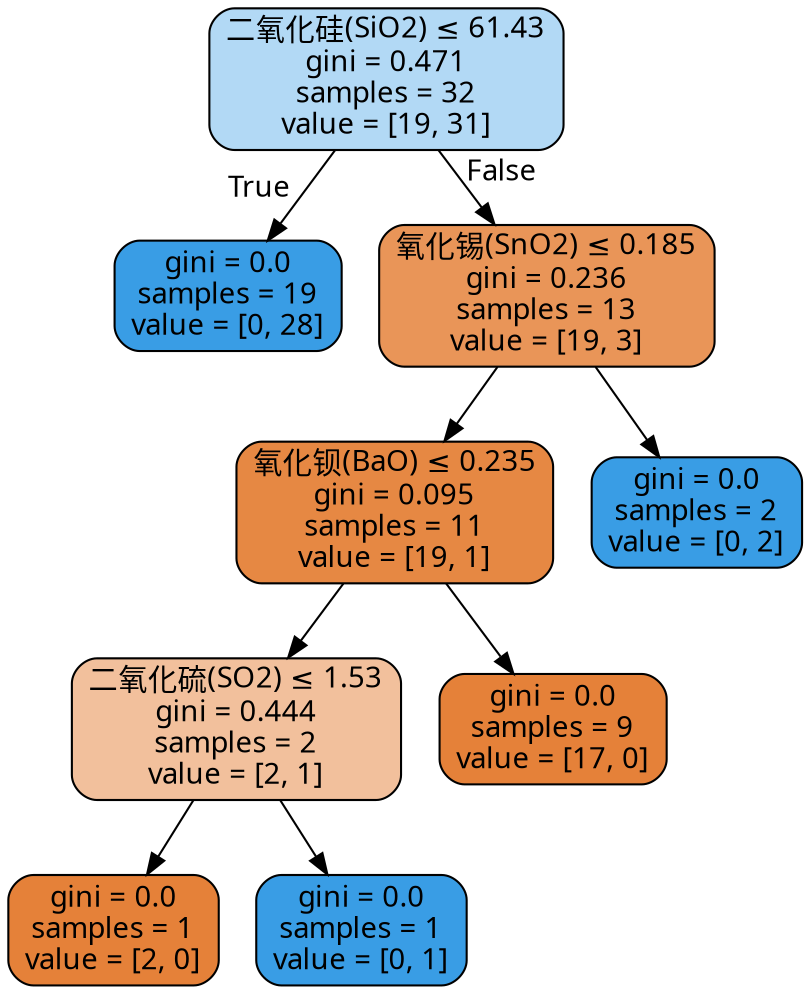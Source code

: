 digraph Tree {
node [shape=box, style="filled, rounded", color="black", fontname="DengXian"] ;
edge [fontname="DengXian"] ;
0 [label=<二氧化硅(SiO2) &le; 61.43<br/>gini = 0.471<br/>samples = 32<br/>value = [19, 31]>, fillcolor="#b2d9f5"] ;
1 [label=<gini = 0.0<br/>samples = 19<br/>value = [0, 28]>, fillcolor="#399de5"] ;
0 -> 1 [labeldistance=2.5, labelangle=45, headlabel="True"] ;
2 [label=<氧化锡(SnO2) &le; 0.185<br/>gini = 0.236<br/>samples = 13<br/>value = [19, 3]>, fillcolor="#e99558"] ;
0 -> 2 [labeldistance=2.5, labelangle=-45, headlabel="False"] ;
3 [label=<氧化钡(BaO) &le; 0.235<br/>gini = 0.095<br/>samples = 11<br/>value = [19, 1]>, fillcolor="#e68843"] ;
2 -> 3 ;
4 [label=<二氧化硫(SO2) &le; 1.53<br/>gini = 0.444<br/>samples = 2<br/>value = [2, 1]>, fillcolor="#f2c09c"] ;
3 -> 4 ;
5 [label=<gini = 0.0<br/>samples = 1<br/>value = [2, 0]>, fillcolor="#e58139"] ;
4 -> 5 ;
6 [label=<gini = 0.0<br/>samples = 1<br/>value = [0, 1]>, fillcolor="#399de5"] ;
4 -> 6 ;
7 [label=<gini = 0.0<br/>samples = 9<br/>value = [17, 0]>, fillcolor="#e58139"] ;
3 -> 7 ;
8 [label=<gini = 0.0<br/>samples = 2<br/>value = [0, 2]>, fillcolor="#399de5"] ;
2 -> 8 ;
}